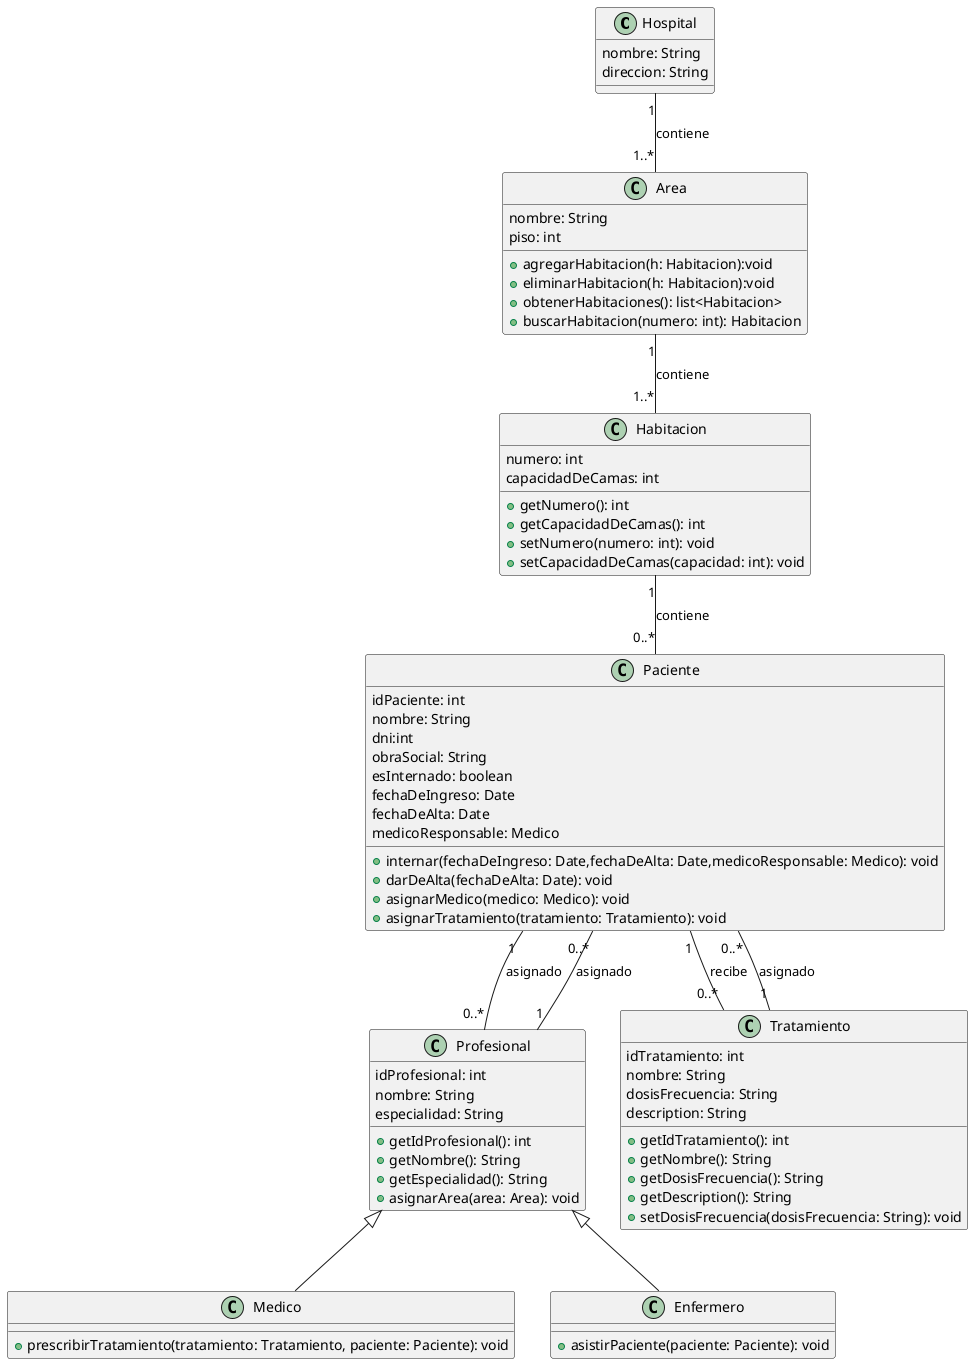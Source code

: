 @startuml
class Hospital {
    nombre: String
    direccion: String
}
class Area {
    nombre: String
    piso: int
    +agregarHabitacion(h: Habitacion):void
    +eliminarHabitacion(h: Habitacion):void
    +obtenerHabitaciones(): list<Habitacion>
    +buscarHabitacion(numero: int): Habitacion
}
class Habitacion{
    numero: int
    capacidadDeCamas: int
    +getNumero(): int
    +getCapacidadDeCamas(): int
    +setNumero(numero: int): void
    +setCapacidadDeCamas(capacidad: int): void
}
class Paciente {
    idPaciente: int
    nombre: String
    dni:int
    obraSocial: String
    esInternado: boolean
    fechaDeIngreso: Date
    fechaDeAlta: Date
    medicoResponsable: Medico
    +internar(fechaDeIngreso: Date,fechaDeAlta: Date,medicoResponsable: Medico): void
    +darDeAlta(fechaDeAlta: Date): void
    +asignarMedico(medico: Medico): void
    +asignarTratamiento(tratamiento: Tratamiento): void

}

class Profesional {
    idProfesional: int
    nombre: String
    especialidad: String
    +getIdProfesional(): int
    +getNombre(): String
    +getEspecialidad(): String
    +asignarArea(area: Area): void
}

class Medico {
    +prescribirTratamiento(tratamiento: Tratamiento, paciente: Paciente): void
}
class Enfermero {
    +asistirPaciente(paciente: Paciente): void
}
class Tratamiento {
    idTratamiento: int
    nombre: String
    dosisFrecuencia: String
    description: String
    +getIdTratamiento(): int
    +getNombre(): String
    +getDosisFrecuencia(): String
    +getDescription(): String
    +setDosisFrecuencia(dosisFrecuencia: String): void
}

'# Relaciones
Hospital "1" -- "1..*" Area : contiene
Area "1" -- "1..*" Habitacion : contiene
Habitacion "1" -- "0..*" Paciente : contiene
Paciente "1" -- "0..*" Tratamiento : recibe
Paciente "1" -- "0..*" Profesional : asignado
Profesional "1" -- "0..*" Paciente : asignado
Profesional <|-- Medico
Profesional <|-- Enfermero
Tratamiento "1" -- "0..*" Paciente : asignado


@enduml